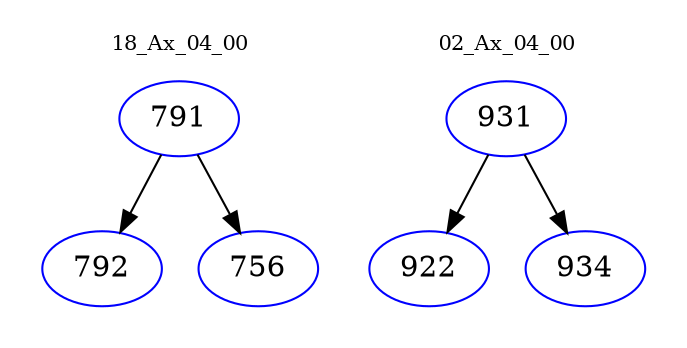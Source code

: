 digraph{
subgraph cluster_0 {
color = white
label = "18_Ax_04_00";
fontsize=10;
T0_791 [label="791", color="blue"]
T0_791 -> T0_792 [color="black"]
T0_792 [label="792", color="blue"]
T0_791 -> T0_756 [color="black"]
T0_756 [label="756", color="blue"]
}
subgraph cluster_1 {
color = white
label = "02_Ax_04_00";
fontsize=10;
T1_931 [label="931", color="blue"]
T1_931 -> T1_922 [color="black"]
T1_922 [label="922", color="blue"]
T1_931 -> T1_934 [color="black"]
T1_934 [label="934", color="blue"]
}
}
